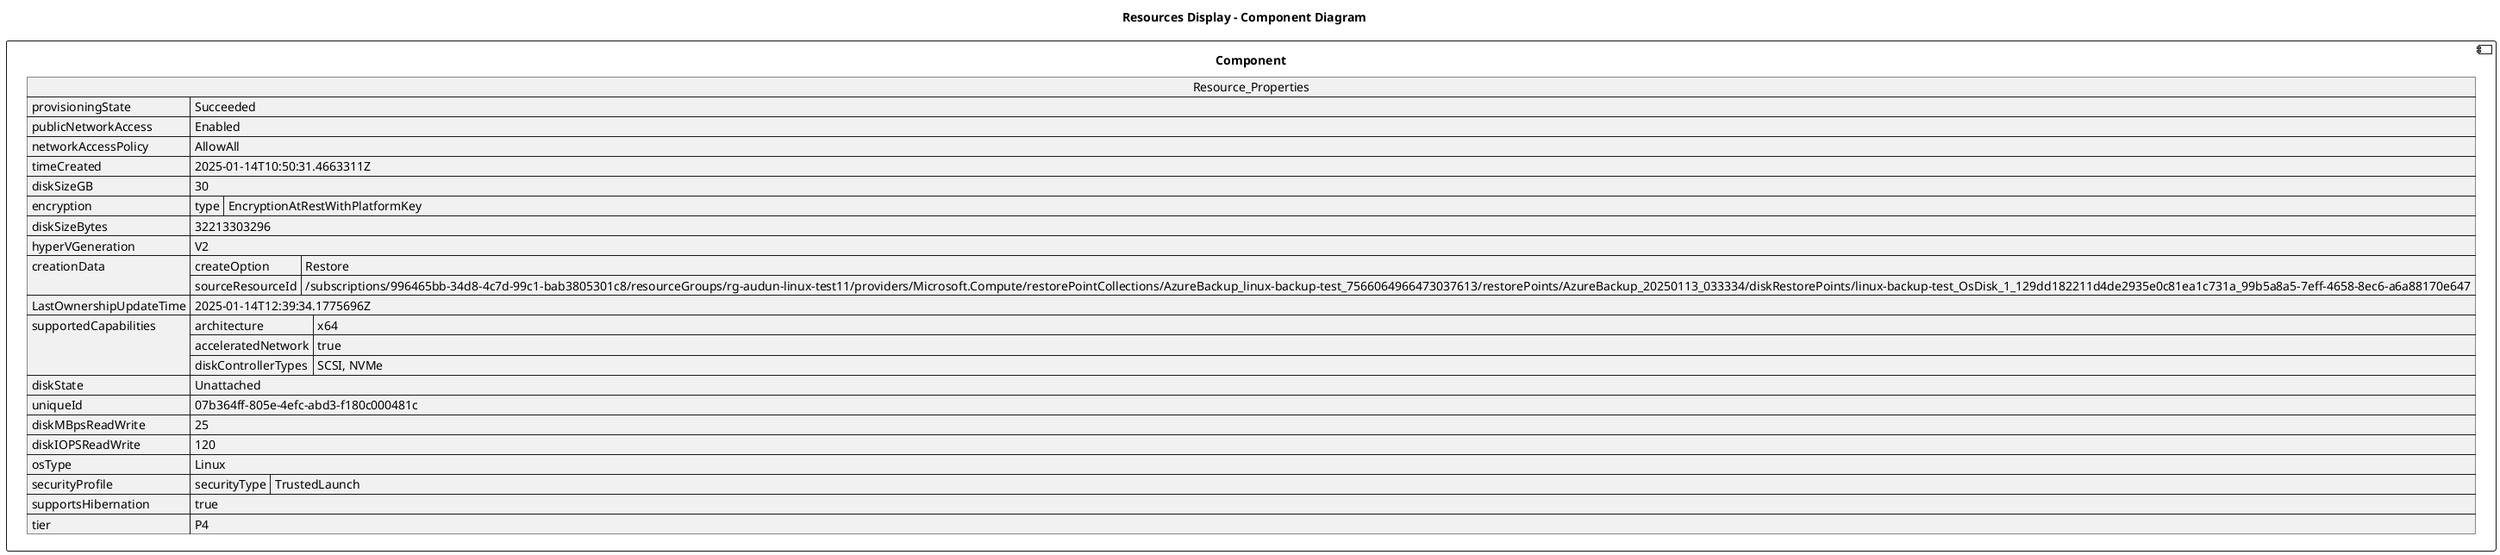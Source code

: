 @startuml

title Resources Display - Component Diagram

component Component {

json  Resource_Properties {
  "provisioningState": "Succeeded",
  "publicNetworkAccess": "Enabled",
  "networkAccessPolicy": "AllowAll",
  "timeCreated": "2025-01-14T10:50:31.4663311Z",
  "diskSizeGB": 30,
  "encryption": {
    "type": "EncryptionAtRestWithPlatformKey"
  },
  "diskSizeBytes": 32213303296,
  "hyperVGeneration": "V2",
  "creationData": {
    "createOption": "Restore",
    "sourceResourceId": "/subscriptions/996465bb-34d8-4c7d-99c1-bab3805301c8/resourceGroups/rg-audun-linux-test11/providers/Microsoft.Compute/restorePointCollections/AzureBackup_linux-backup-test_7566064966473037613/restorePoints/AzureBackup_20250113_033334/diskRestorePoints/linux-backup-test_OsDisk_1_129dd182211d4de2935e0c81ea1c731a_99b5a8a5-7eff-4658-8ec6-a6a88170e647"
  },
  "LastOwnershipUpdateTime": "2025-01-14T12:39:34.1775696Z",
  "supportedCapabilities": {
    "architecture": "x64",
    "acceleratedNetwork": true,
    "diskControllerTypes": "SCSI, NVMe"
  },
  "diskState": "Unattached",
  "uniqueId": "07b364ff-805e-4efc-abd3-f180c000481c",
  "diskMBpsReadWrite": 25,
  "diskIOPSReadWrite": 120,
  "osType": "Linux",
  "securityProfile": {
    "securityType": "TrustedLaunch"
  },
  "supportsHibernation": true,
  "tier": "P4"
}
}
@enduml
